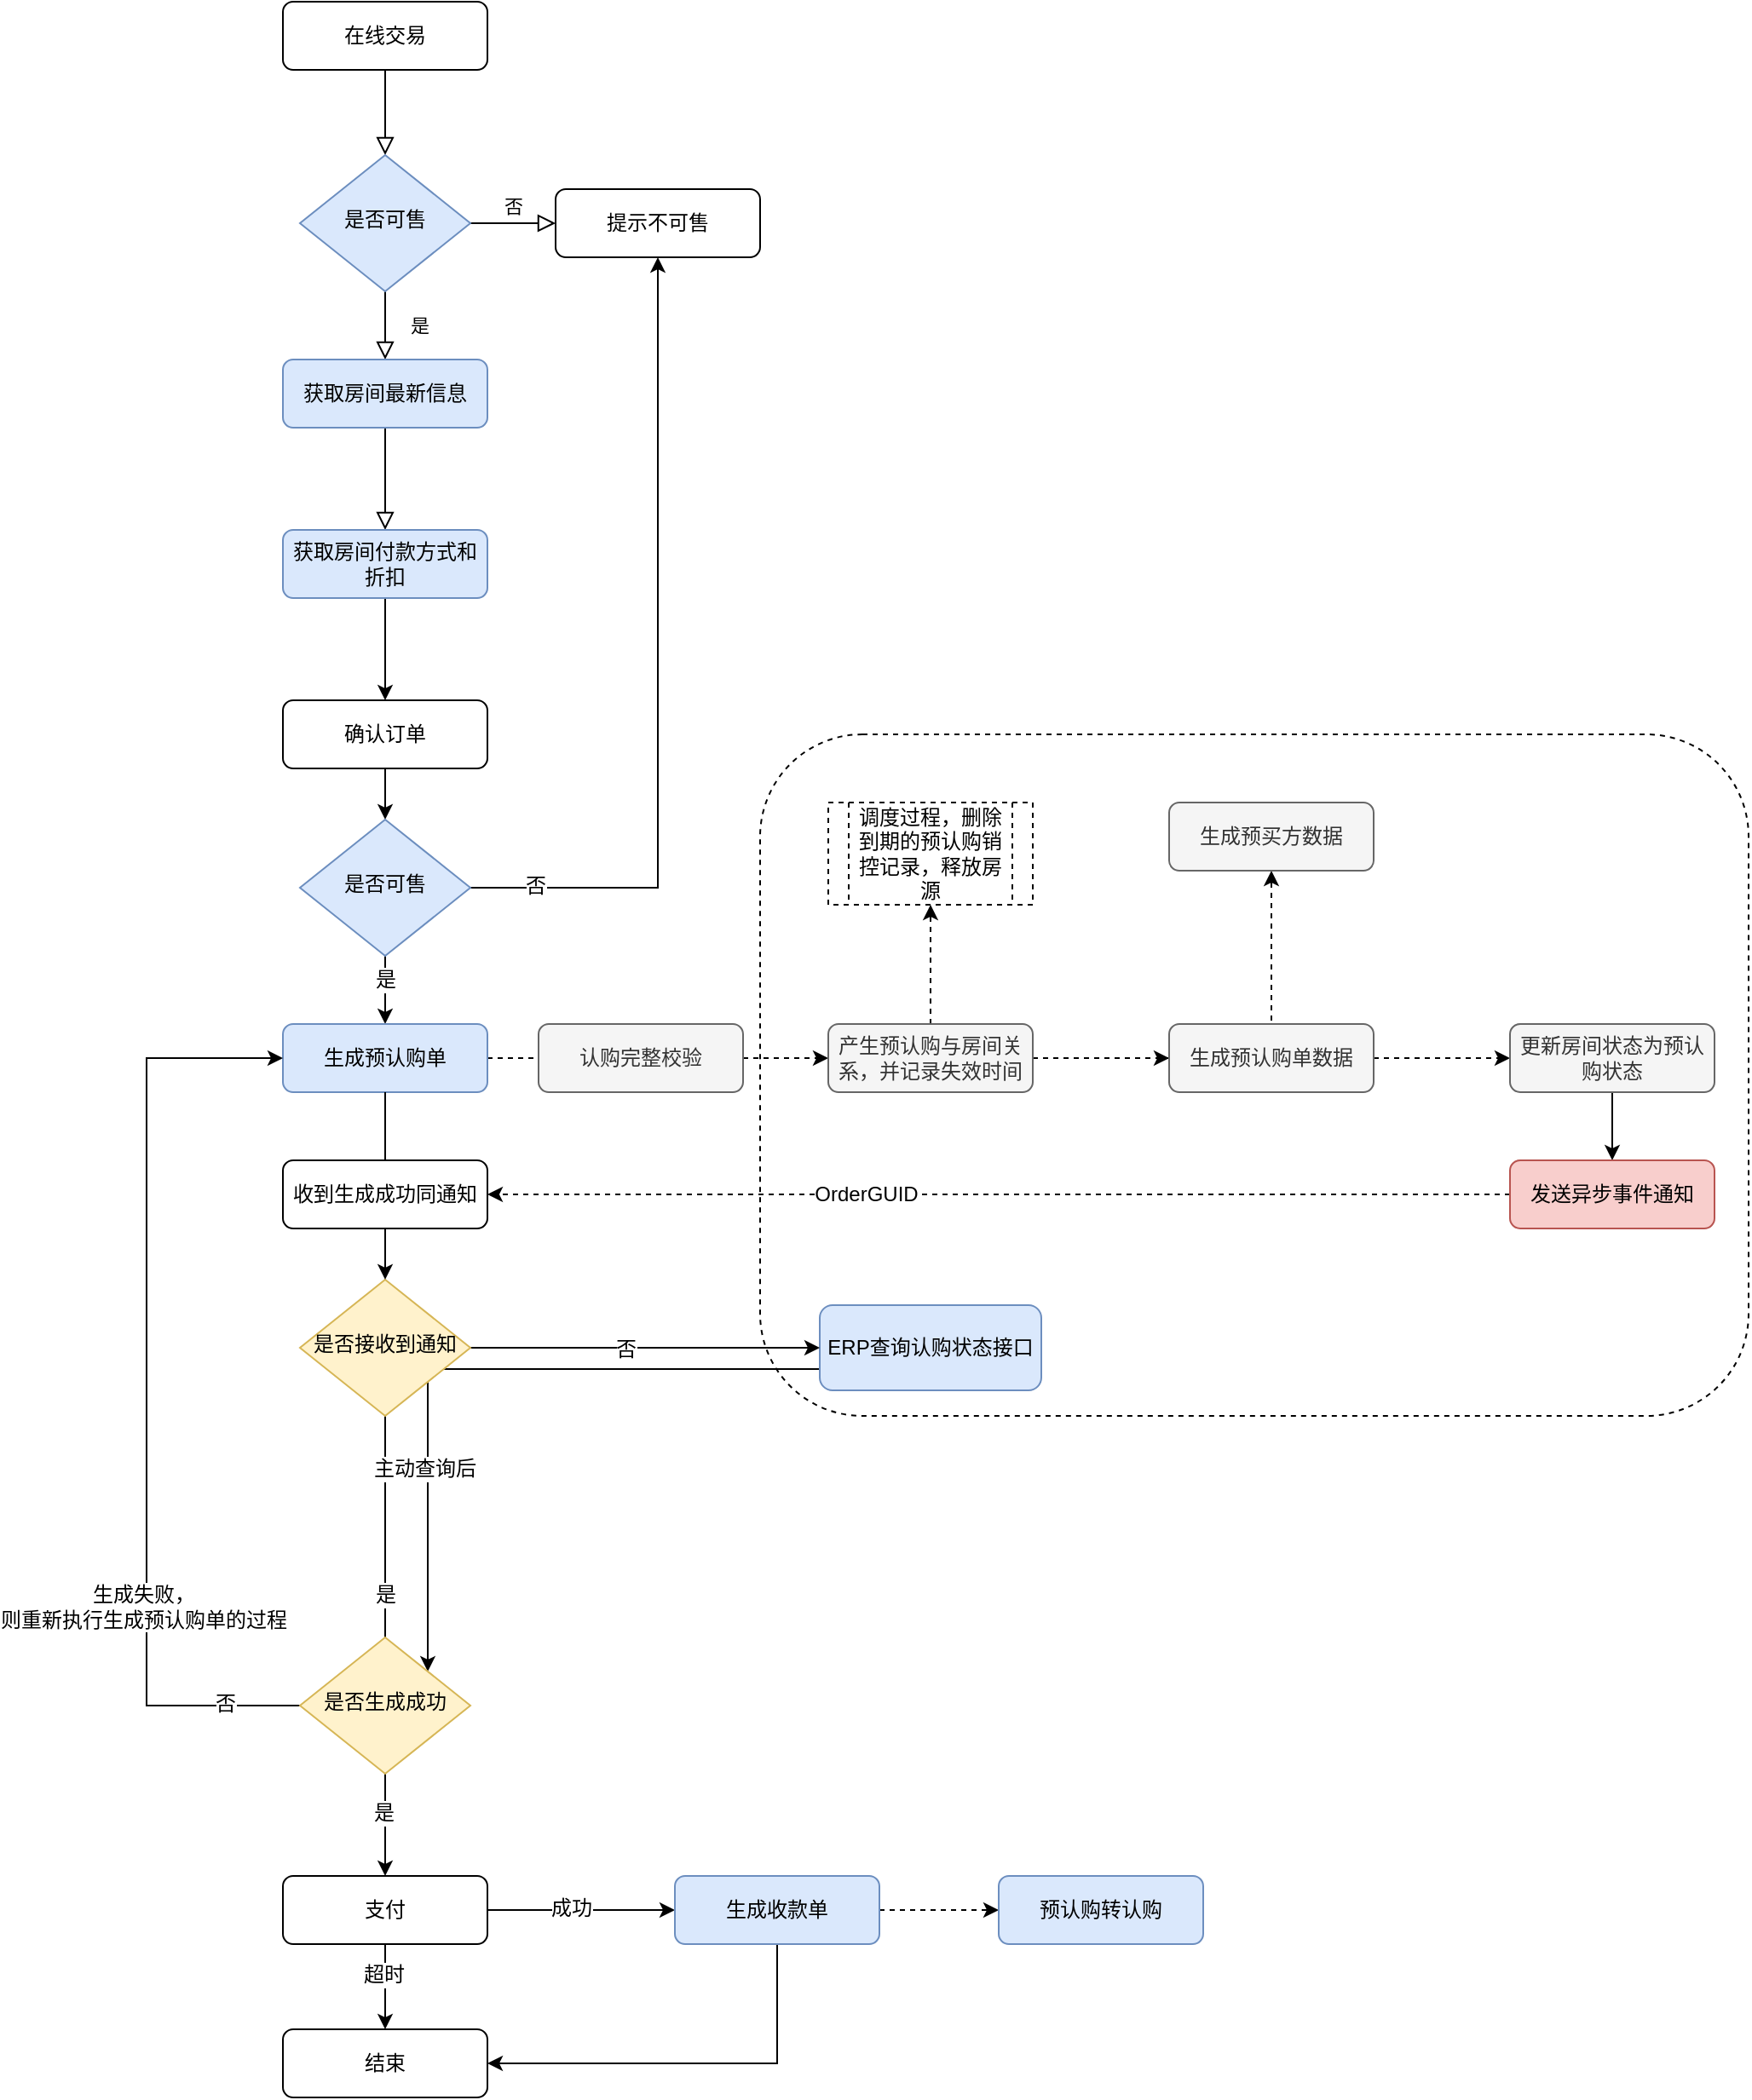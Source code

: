 <mxfile version="12.7.9" type="github" pages="2"><diagram id="C5RBs43oDa-KdzZeNtuy" name="Page-1"><mxGraphModel dx="1973" dy="740" grid="1" gridSize="10" guides="1" tooltips="1" connect="1" arrows="1" fold="1" page="1" pageScale="1" pageWidth="827" pageHeight="1169" math="0" shadow="0"><root><mxCell id="WIyWlLk6GJQsqaUBKTNV-0"/><mxCell id="WIyWlLk6GJQsqaUBKTNV-1" parent="WIyWlLk6GJQsqaUBKTNV-0"/><mxCell id="jmFXVTs4KUx3PmVGp-Kp-30" value="" style="rounded=1;whiteSpace=wrap;html=1;dashed=1;fillColor=none;" parent="WIyWlLk6GJQsqaUBKTNV-1" vertex="1"><mxGeometry x="440" y="510" width="580" height="400" as="geometry"/></mxCell><mxCell id="WIyWlLk6GJQsqaUBKTNV-2" value="" style="rounded=0;html=1;jettySize=auto;orthogonalLoop=1;fontSize=11;endArrow=block;endFill=0;endSize=8;strokeWidth=1;shadow=0;labelBackgroundColor=none;edgeStyle=orthogonalEdgeStyle;" parent="WIyWlLk6GJQsqaUBKTNV-1" source="WIyWlLk6GJQsqaUBKTNV-3" target="WIyWlLk6GJQsqaUBKTNV-6" edge="1"><mxGeometry relative="1" as="geometry"/></mxCell><mxCell id="WIyWlLk6GJQsqaUBKTNV-3" value="在线交易" style="rounded=1;whiteSpace=wrap;html=1;fontSize=12;glass=0;strokeWidth=1;shadow=0;" parent="WIyWlLk6GJQsqaUBKTNV-1" vertex="1"><mxGeometry x="160" y="80" width="120" height="40" as="geometry"/></mxCell><mxCell id="WIyWlLk6GJQsqaUBKTNV-4" value="是" style="rounded=0;html=1;jettySize=auto;orthogonalLoop=1;fontSize=11;endArrow=block;endFill=0;endSize=8;strokeWidth=1;shadow=0;labelBackgroundColor=none;edgeStyle=orthogonalEdgeStyle;" parent="WIyWlLk6GJQsqaUBKTNV-1" source="WIyWlLk6GJQsqaUBKTNV-6" edge="1"><mxGeometry y="20" relative="1" as="geometry"><mxPoint as="offset"/><mxPoint x="220" y="290" as="targetPoint"/></mxGeometry></mxCell><mxCell id="WIyWlLk6GJQsqaUBKTNV-5" value="否" style="edgeStyle=orthogonalEdgeStyle;rounded=0;html=1;jettySize=auto;orthogonalLoop=1;fontSize=11;endArrow=block;endFill=0;endSize=8;strokeWidth=1;shadow=0;labelBackgroundColor=none;" parent="WIyWlLk6GJQsqaUBKTNV-1" source="WIyWlLk6GJQsqaUBKTNV-6" target="WIyWlLk6GJQsqaUBKTNV-7" edge="1"><mxGeometry y="10" relative="1" as="geometry"><mxPoint as="offset"/></mxGeometry></mxCell><mxCell id="WIyWlLk6GJQsqaUBKTNV-6" value="是否可售" style="rhombus;whiteSpace=wrap;html=1;shadow=0;fontFamily=Helvetica;fontSize=12;align=center;strokeWidth=1;spacing=6;spacingTop=-4;fillColor=#dae8fc;strokeColor=#6c8ebf;" parent="WIyWlLk6GJQsqaUBKTNV-1" vertex="1"><mxGeometry x="170" y="170" width="100" height="80" as="geometry"/></mxCell><mxCell id="WIyWlLk6GJQsqaUBKTNV-7" value="提示不可售" style="rounded=1;whiteSpace=wrap;html=1;fontSize=12;glass=0;strokeWidth=1;shadow=0;" parent="WIyWlLk6GJQsqaUBKTNV-1" vertex="1"><mxGeometry x="320" y="190" width="120" height="40" as="geometry"/></mxCell><mxCell id="WIyWlLk6GJQsqaUBKTNV-8" value="" style="rounded=0;html=1;jettySize=auto;orthogonalLoop=1;fontSize=11;endArrow=block;endFill=0;endSize=8;strokeWidth=1;shadow=0;labelBackgroundColor=none;edgeStyle=orthogonalEdgeStyle;exitX=0.5;exitY=1;exitDx=0;exitDy=0;" parent="WIyWlLk6GJQsqaUBKTNV-1" source="jmFXVTs4KUx3PmVGp-Kp-1" target="WIyWlLk6GJQsqaUBKTNV-11" edge="1"><mxGeometry x="0.333" y="20" relative="1" as="geometry"><mxPoint as="offset"/><mxPoint x="220" y="370" as="sourcePoint"/></mxGeometry></mxCell><mxCell id="jmFXVTs4KUx3PmVGp-Kp-4" value="" style="edgeStyle=orthogonalEdgeStyle;rounded=0;orthogonalLoop=1;jettySize=auto;html=1;" parent="WIyWlLk6GJQsqaUBKTNV-1" source="WIyWlLk6GJQsqaUBKTNV-11" target="jmFXVTs4KUx3PmVGp-Kp-3" edge="1"><mxGeometry relative="1" as="geometry"/></mxCell><mxCell id="WIyWlLk6GJQsqaUBKTNV-11" value="获取房间付款方式和折扣" style="rounded=1;whiteSpace=wrap;html=1;fontSize=12;glass=0;strokeWidth=1;shadow=0;fillColor=#dae8fc;strokeColor=#6c8ebf;" parent="WIyWlLk6GJQsqaUBKTNV-1" vertex="1"><mxGeometry x="160" y="390" width="120" height="40" as="geometry"/></mxCell><mxCell id="jmFXVTs4KUx3PmVGp-Kp-6" value="" style="edgeStyle=orthogonalEdgeStyle;rounded=0;orthogonalLoop=1;jettySize=auto;html=1;" parent="WIyWlLk6GJQsqaUBKTNV-1" source="jmFXVTs4KUx3PmVGp-Kp-3" target="jmFXVTs4KUx3PmVGp-Kp-5" edge="1"><mxGeometry relative="1" as="geometry"/></mxCell><mxCell id="jmFXVTs4KUx3PmVGp-Kp-3" value="确认订单" style="rounded=1;whiteSpace=wrap;html=1;fontSize=12;glass=0;strokeWidth=1;shadow=0;" parent="WIyWlLk6GJQsqaUBKTNV-1" vertex="1"><mxGeometry x="160" y="490" width="120" height="40" as="geometry"/></mxCell><mxCell id="jmFXVTs4KUx3PmVGp-Kp-1" value="获取房间最新信息" style="rounded=1;whiteSpace=wrap;html=1;fontSize=12;glass=0;strokeWidth=1;shadow=0;fillColor=#dae8fc;strokeColor=#6c8ebf;" parent="WIyWlLk6GJQsqaUBKTNV-1" vertex="1"><mxGeometry x="160" y="290" width="120" height="40" as="geometry"/></mxCell><mxCell id="jmFXVTs4KUx3PmVGp-Kp-8" style="edgeStyle=orthogonalEdgeStyle;rounded=0;orthogonalLoop=1;jettySize=auto;html=1;entryX=0.5;entryY=1;entryDx=0;entryDy=0;" parent="WIyWlLk6GJQsqaUBKTNV-1" source="jmFXVTs4KUx3PmVGp-Kp-5" target="WIyWlLk6GJQsqaUBKTNV-7" edge="1"><mxGeometry relative="1" as="geometry"/></mxCell><mxCell id="jmFXVTs4KUx3PmVGp-Kp-10" value="否" style="text;html=1;align=center;verticalAlign=middle;resizable=0;points=[];labelBackgroundColor=#ffffff;" parent="jmFXVTs4KUx3PmVGp-Kp-8" vertex="1" connectable="0"><mxGeometry x="-0.842" y="1" relative="1" as="geometry"><mxPoint as="offset"/></mxGeometry></mxCell><mxCell id="jmFXVTs4KUx3PmVGp-Kp-12" value="" style="edgeStyle=orthogonalEdgeStyle;rounded=0;orthogonalLoop=1;jettySize=auto;html=1;" parent="WIyWlLk6GJQsqaUBKTNV-1" source="jmFXVTs4KUx3PmVGp-Kp-5" target="jmFXVTs4KUx3PmVGp-Kp-11" edge="1"><mxGeometry relative="1" as="geometry"/></mxCell><mxCell id="jmFXVTs4KUx3PmVGp-Kp-13" value="是" style="text;html=1;align=center;verticalAlign=middle;resizable=0;points=[];labelBackgroundColor=#ffffff;" parent="jmFXVTs4KUx3PmVGp-Kp-12" vertex="1" connectable="0"><mxGeometry x="-0.3" relative="1" as="geometry"><mxPoint as="offset"/></mxGeometry></mxCell><mxCell id="jmFXVTs4KUx3PmVGp-Kp-5" value="是否可售" style="rhombus;whiteSpace=wrap;html=1;shadow=0;fontFamily=Helvetica;fontSize=12;align=center;strokeWidth=1;spacing=6;spacingTop=-4;fillColor=#dae8fc;strokeColor=#6c8ebf;" parent="WIyWlLk6GJQsqaUBKTNV-1" vertex="1"><mxGeometry x="170" y="560" width="100" height="80" as="geometry"/></mxCell><mxCell id="jmFXVTs4KUx3PmVGp-Kp-15" value="" style="edgeStyle=orthogonalEdgeStyle;rounded=0;orthogonalLoop=1;jettySize=auto;html=1;" parent="WIyWlLk6GJQsqaUBKTNV-1" source="yJZ7L-MbfcapcsTrGJPC-8" target="jmFXVTs4KUx3PmVGp-Kp-14" edge="1"><mxGeometry relative="1" as="geometry"/></mxCell><mxCell id="yJZ7L-MbfcapcsTrGJPC-12" value="是" style="text;html=1;align=center;verticalAlign=middle;resizable=0;points=[];labelBackgroundColor=#ffffff;" vertex="1" connectable="0" parent="jmFXVTs4KUx3PmVGp-Kp-15"><mxGeometry x="-0.225" relative="1" as="geometry"><mxPoint as="offset"/></mxGeometry></mxCell><mxCell id="yJZ7L-MbfcapcsTrGJPC-18" value="是" style="text;html=1;align=center;verticalAlign=middle;resizable=0;points=[];labelBackgroundColor=#ffffff;" vertex="1" connectable="0" parent="jmFXVTs4KUx3PmVGp-Kp-15"><mxGeometry x="0.726" y="-1" relative="1" as="geometry"><mxPoint as="offset"/></mxGeometry></mxCell><mxCell id="jmFXVTs4KUx3PmVGp-Kp-29" value="" style="edgeStyle=orthogonalEdgeStyle;rounded=0;orthogonalLoop=1;jettySize=auto;html=1;dashed=1;entryX=0;entryY=0.5;entryDx=0;entryDy=0;" parent="WIyWlLk6GJQsqaUBKTNV-1" source="jmFXVTs4KUx3PmVGp-Kp-11" target="jmFXVTs4KUx3PmVGp-Kp-28" edge="1"><mxGeometry relative="1" as="geometry"/></mxCell><mxCell id="jmFXVTs4KUx3PmVGp-Kp-11" value="生成预认购单" style="rounded=1;whiteSpace=wrap;html=1;fontSize=12;glass=0;strokeWidth=1;shadow=0;fillColor=#dae8fc;strokeColor=#6c8ebf;" parent="WIyWlLk6GJQsqaUBKTNV-1" vertex="1"><mxGeometry x="160" y="680" width="120" height="40" as="geometry"/></mxCell><mxCell id="jmFXVTs4KUx3PmVGp-Kp-32" value="" style="edgeStyle=orthogonalEdgeStyle;rounded=0;orthogonalLoop=1;jettySize=auto;html=1;dashed=1;" parent="WIyWlLk6GJQsqaUBKTNV-1" source="jmFXVTs4KUx3PmVGp-Kp-28" target="jmFXVTs4KUx3PmVGp-Kp-31" edge="1"><mxGeometry relative="1" as="geometry"/></mxCell><mxCell id="jmFXVTs4KUx3PmVGp-Kp-34" value="" style="edgeStyle=orthogonalEdgeStyle;rounded=0;orthogonalLoop=1;jettySize=auto;html=1;dashed=1;" parent="WIyWlLk6GJQsqaUBKTNV-1" source="jmFXVTs4KUx3PmVGp-Kp-28" target="jmFXVTs4KUx3PmVGp-Kp-33" edge="1"><mxGeometry relative="1" as="geometry"/></mxCell><mxCell id="jmFXVTs4KUx3PmVGp-Kp-36" value="" style="edgeStyle=orthogonalEdgeStyle;rounded=0;orthogonalLoop=1;jettySize=auto;html=1;dashed=1;" parent="WIyWlLk6GJQsqaUBKTNV-1" source="jmFXVTs4KUx3PmVGp-Kp-28" target="jmFXVTs4KUx3PmVGp-Kp-35" edge="1"><mxGeometry relative="1" as="geometry"/></mxCell><mxCell id="jmFXVTs4KUx3PmVGp-Kp-28" value="产生预认购与房间关系，并记录失效时间" style="rounded=1;whiteSpace=wrap;html=1;fontSize=12;glass=0;strokeWidth=1;shadow=0;fillColor=#f5f5f5;strokeColor=#666666;fontColor=#333333;" parent="WIyWlLk6GJQsqaUBKTNV-1" vertex="1"><mxGeometry x="480" y="680" width="120" height="40" as="geometry"/></mxCell><mxCell id="jmFXVTs4KUx3PmVGp-Kp-38" value="" style="edgeStyle=orthogonalEdgeStyle;rounded=0;orthogonalLoop=1;jettySize=auto;html=1;dashed=1;" parent="WIyWlLk6GJQsqaUBKTNV-1" source="jmFXVTs4KUx3PmVGp-Kp-33" target="jmFXVTs4KUx3PmVGp-Kp-37" edge="1"><mxGeometry relative="1" as="geometry"/></mxCell><mxCell id="jmFXVTs4KUx3PmVGp-Kp-33" value="生成预认购单数据" style="rounded=1;whiteSpace=wrap;html=1;fontSize=12;glass=0;strokeWidth=1;shadow=0;fillColor=#f5f5f5;strokeColor=#666666;fontColor=#333333;" parent="WIyWlLk6GJQsqaUBKTNV-1" vertex="1"><mxGeometry x="680" y="680" width="120" height="40" as="geometry"/></mxCell><mxCell id="yJZ7L-MbfcapcsTrGJPC-5" value="" style="edgeStyle=orthogonalEdgeStyle;rounded=0;orthogonalLoop=1;jettySize=auto;html=1;" edge="1" parent="WIyWlLk6GJQsqaUBKTNV-1" source="jmFXVTs4KUx3PmVGp-Kp-37" target="yJZ7L-MbfcapcsTrGJPC-4"><mxGeometry relative="1" as="geometry"/></mxCell><mxCell id="jmFXVTs4KUx3PmVGp-Kp-37" value="更新房间状态为预认购状态" style="rounded=1;whiteSpace=wrap;html=1;fontSize=12;glass=0;strokeWidth=1;shadow=0;fillColor=#f5f5f5;strokeColor=#666666;fontColor=#333333;" parent="WIyWlLk6GJQsqaUBKTNV-1" vertex="1"><mxGeometry x="880" y="680" width="120" height="40" as="geometry"/></mxCell><mxCell id="yJZ7L-MbfcapcsTrGJPC-6" style="edgeStyle=orthogonalEdgeStyle;rounded=0;orthogonalLoop=1;jettySize=auto;html=1;entryX=1;entryY=0.5;entryDx=0;entryDy=0;dashed=1;" edge="1" parent="WIyWlLk6GJQsqaUBKTNV-1" source="yJZ7L-MbfcapcsTrGJPC-4" target="yJZ7L-MbfcapcsTrGJPC-3"><mxGeometry relative="1" as="geometry"/></mxCell><mxCell id="rCrwldFXhKDkrm8vjbDI-0" value="OrderGUID" style="text;html=1;align=center;verticalAlign=middle;resizable=0;points=[];labelBackgroundColor=#ffffff;" vertex="1" connectable="0" parent="yJZ7L-MbfcapcsTrGJPC-6"><mxGeometry x="0.26" relative="1" as="geometry"><mxPoint as="offset"/></mxGeometry></mxCell><mxCell id="yJZ7L-MbfcapcsTrGJPC-4" value="发送异步事件通知" style="rounded=1;whiteSpace=wrap;html=1;fontSize=12;glass=0;strokeWidth=1;shadow=0;fillColor=#f8cecc;strokeColor=#b85450;" vertex="1" parent="WIyWlLk6GJQsqaUBKTNV-1"><mxGeometry x="880" y="760" width="120" height="40" as="geometry"/></mxCell><mxCell id="jmFXVTs4KUx3PmVGp-Kp-31" value="生成预买方数据" style="rounded=1;whiteSpace=wrap;html=1;fontSize=12;glass=0;strokeWidth=1;shadow=0;fillColor=#f5f5f5;strokeColor=#666666;fontColor=#333333;" parent="WIyWlLk6GJQsqaUBKTNV-1" vertex="1"><mxGeometry x="680" y="550" width="120" height="40" as="geometry"/></mxCell><mxCell id="jmFXVTs4KUx3PmVGp-Kp-17" value="" style="edgeStyle=orthogonalEdgeStyle;rounded=0;orthogonalLoop=1;jettySize=auto;html=1;" parent="WIyWlLk6GJQsqaUBKTNV-1" source="jmFXVTs4KUx3PmVGp-Kp-14" target="jmFXVTs4KUx3PmVGp-Kp-16" edge="1"><mxGeometry relative="1" as="geometry"/></mxCell><mxCell id="jmFXVTs4KUx3PmVGp-Kp-22" value="成功" style="text;html=1;align=center;verticalAlign=middle;resizable=0;points=[];labelBackgroundColor=#ffffff;" parent="jmFXVTs4KUx3PmVGp-Kp-17" vertex="1" connectable="0"><mxGeometry x="-0.109" y="1" relative="1" as="geometry"><mxPoint as="offset"/></mxGeometry></mxCell><mxCell id="jmFXVTs4KUx3PmVGp-Kp-24" value="" style="edgeStyle=orthogonalEdgeStyle;rounded=0;orthogonalLoop=1;jettySize=auto;html=1;" parent="WIyWlLk6GJQsqaUBKTNV-1" source="jmFXVTs4KUx3PmVGp-Kp-14" target="jmFXVTs4KUx3PmVGp-Kp-23" edge="1"><mxGeometry relative="1" as="geometry"/></mxCell><mxCell id="jmFXVTs4KUx3PmVGp-Kp-25" value="超时" style="text;html=1;align=center;verticalAlign=middle;resizable=0;points=[];labelBackgroundColor=#ffffff;" parent="jmFXVTs4KUx3PmVGp-Kp-24" vertex="1" connectable="0"><mxGeometry x="-0.275" y="-1" relative="1" as="geometry"><mxPoint as="offset"/></mxGeometry></mxCell><mxCell id="jmFXVTs4KUx3PmVGp-Kp-14" value="支付" style="rounded=1;whiteSpace=wrap;html=1;fontSize=12;glass=0;strokeWidth=1;shadow=0;" parent="WIyWlLk6GJQsqaUBKTNV-1" vertex="1"><mxGeometry x="160" y="1180" width="120" height="40" as="geometry"/></mxCell><mxCell id="jmFXVTs4KUx3PmVGp-Kp-23" value="结束" style="rounded=1;whiteSpace=wrap;html=1;fontSize=12;glass=0;strokeWidth=1;shadow=0;" parent="WIyWlLk6GJQsqaUBKTNV-1" vertex="1"><mxGeometry x="160" y="1270" width="120" height="40" as="geometry"/></mxCell><mxCell id="jmFXVTs4KUx3PmVGp-Kp-19" value="" style="edgeStyle=orthogonalEdgeStyle;rounded=0;orthogonalLoop=1;jettySize=auto;html=1;dashed=1;" parent="WIyWlLk6GJQsqaUBKTNV-1" source="jmFXVTs4KUx3PmVGp-Kp-16" target="jmFXVTs4KUx3PmVGp-Kp-18" edge="1"><mxGeometry relative="1" as="geometry"/></mxCell><mxCell id="jmFXVTs4KUx3PmVGp-Kp-26" style="edgeStyle=orthogonalEdgeStyle;rounded=0;orthogonalLoop=1;jettySize=auto;html=1;entryX=1;entryY=0.5;entryDx=0;entryDy=0;" parent="WIyWlLk6GJQsqaUBKTNV-1" source="jmFXVTs4KUx3PmVGp-Kp-16" target="jmFXVTs4KUx3PmVGp-Kp-23" edge="1"><mxGeometry relative="1" as="geometry"><Array as="points"><mxPoint x="450" y="1290"/></Array></mxGeometry></mxCell><mxCell id="jmFXVTs4KUx3PmVGp-Kp-16" value="生成收款单" style="rounded=1;whiteSpace=wrap;html=1;fontSize=12;glass=0;strokeWidth=1;shadow=0;fillColor=#dae8fc;strokeColor=#6c8ebf;" parent="WIyWlLk6GJQsqaUBKTNV-1" vertex="1"><mxGeometry x="390" y="1180" width="120" height="40" as="geometry"/></mxCell><mxCell id="jmFXVTs4KUx3PmVGp-Kp-18" value="预认购转认购" style="rounded=1;whiteSpace=wrap;html=1;fontSize=12;glass=0;strokeWidth=1;shadow=0;fillColor=#dae8fc;strokeColor=#6c8ebf;" parent="WIyWlLk6GJQsqaUBKTNV-1" vertex="1"><mxGeometry x="580" y="1180" width="120" height="40" as="geometry"/></mxCell><mxCell id="jmFXVTs4KUx3PmVGp-Kp-35" value="调度过程，删除到期的预认购销控记录，释放房源" style="shape=process;whiteSpace=wrap;html=1;backgroundOutline=1;dashed=1;fillColor=none;" parent="WIyWlLk6GJQsqaUBKTNV-1" vertex="1"><mxGeometry x="480" y="550" width="120" height="60" as="geometry"/></mxCell><mxCell id="jmFXVTs4KUx3PmVGp-Kp-40" value="认购完整校验" style="rounded=1;whiteSpace=wrap;html=1;fontSize=12;glass=0;strokeWidth=1;shadow=0;fillColor=#f5f5f5;strokeColor=#666666;fontColor=#333333;" parent="WIyWlLk6GJQsqaUBKTNV-1" vertex="1"><mxGeometry x="310" y="680" width="120" height="40" as="geometry"/></mxCell><mxCell id="yJZ7L-MbfcapcsTrGJPC-16" style="edgeStyle=orthogonalEdgeStyle;rounded=0;orthogonalLoop=1;jettySize=auto;html=1;exitX=0;exitY=0.75;exitDx=0;exitDy=0;entryX=1;entryY=0;entryDx=0;entryDy=0;" edge="1" parent="WIyWlLk6GJQsqaUBKTNV-1" source="yJZ7L-MbfcapcsTrGJPC-7" target="yJZ7L-MbfcapcsTrGJPC-13"><mxGeometry relative="1" as="geometry"/></mxCell><mxCell id="yJZ7L-MbfcapcsTrGJPC-17" value="主动查询后" style="text;html=1;align=center;verticalAlign=middle;resizable=0;points=[];labelBackgroundColor=#ffffff;" vertex="1" connectable="0" parent="yJZ7L-MbfcapcsTrGJPC-16"><mxGeometry x="0.129" y="58" relative="1" as="geometry"><mxPoint x="-60" y="58" as="offset"/></mxGeometry></mxCell><mxCell id="yJZ7L-MbfcapcsTrGJPC-7" value="ERP查询认购状态接口" style="rounded=1;whiteSpace=wrap;html=1;fontSize=12;glass=0;strokeWidth=1;shadow=0;fillColor=#dae8fc;strokeColor=#6c8ebf;" vertex="1" parent="WIyWlLk6GJQsqaUBKTNV-1"><mxGeometry x="475" y="845" width="130" height="50" as="geometry"/></mxCell><mxCell id="yJZ7L-MbfcapcsTrGJPC-10" style="edgeStyle=orthogonalEdgeStyle;rounded=0;orthogonalLoop=1;jettySize=auto;html=1;entryX=0;entryY=0.5;entryDx=0;entryDy=0;" edge="1" parent="WIyWlLk6GJQsqaUBKTNV-1" source="yJZ7L-MbfcapcsTrGJPC-8" target="yJZ7L-MbfcapcsTrGJPC-7"><mxGeometry relative="1" as="geometry"/></mxCell><mxCell id="yJZ7L-MbfcapcsTrGJPC-11" value="否" style="text;html=1;align=center;verticalAlign=middle;resizable=0;points=[];labelBackgroundColor=#ffffff;" vertex="1" connectable="0" parent="yJZ7L-MbfcapcsTrGJPC-10"><mxGeometry x="-0.114" y="-1" relative="1" as="geometry"><mxPoint as="offset"/></mxGeometry></mxCell><mxCell id="yJZ7L-MbfcapcsTrGJPC-8" value="是否接收到通知" style="rhombus;whiteSpace=wrap;html=1;shadow=0;fontFamily=Helvetica;fontSize=12;align=center;strokeWidth=1;spacing=6;spacingTop=-4;fillColor=#fff2cc;strokeColor=#d6b656;" vertex="1" parent="WIyWlLk6GJQsqaUBKTNV-1"><mxGeometry x="170" y="830" width="100" height="80" as="geometry"/></mxCell><mxCell id="yJZ7L-MbfcapcsTrGJPC-9" value="" style="edgeStyle=orthogonalEdgeStyle;rounded=0;orthogonalLoop=1;jettySize=auto;html=1;" edge="1" parent="WIyWlLk6GJQsqaUBKTNV-1" source="jmFXVTs4KUx3PmVGp-Kp-11" target="yJZ7L-MbfcapcsTrGJPC-8"><mxGeometry relative="1" as="geometry"><mxPoint x="220" y="720" as="sourcePoint"/><mxPoint x="220" y="1039" as="targetPoint"/></mxGeometry></mxCell><mxCell id="yJZ7L-MbfcapcsTrGJPC-3" value="收到生成成功同通知" style="rounded=1;whiteSpace=wrap;html=1;fontSize=12;glass=0;strokeWidth=1;shadow=0;" vertex="1" parent="WIyWlLk6GJQsqaUBKTNV-1"><mxGeometry x="160" y="760" width="120" height="40" as="geometry"/></mxCell><mxCell id="yJZ7L-MbfcapcsTrGJPC-19" style="edgeStyle=orthogonalEdgeStyle;rounded=0;orthogonalLoop=1;jettySize=auto;html=1;entryX=0;entryY=0.5;entryDx=0;entryDy=0;" edge="1" parent="WIyWlLk6GJQsqaUBKTNV-1" source="yJZ7L-MbfcapcsTrGJPC-13" target="jmFXVTs4KUx3PmVGp-Kp-11"><mxGeometry relative="1" as="geometry"><mxPoint x="60" y="840" as="targetPoint"/><Array as="points"><mxPoint x="80" y="1080"/><mxPoint x="80" y="700"/></Array></mxGeometry></mxCell><mxCell id="yJZ7L-MbfcapcsTrGJPC-20" value="否" style="text;html=1;align=center;verticalAlign=middle;resizable=0;points=[];labelBackgroundColor=#ffffff;" vertex="1" connectable="0" parent="yJZ7L-MbfcapcsTrGJPC-19"><mxGeometry x="-0.84" y="-1" relative="1" as="geometry"><mxPoint as="offset"/></mxGeometry></mxCell><mxCell id="yJZ7L-MbfcapcsTrGJPC-21" value="生成失败，&lt;br&gt;则重新执行生成预认购单的过程" style="text;html=1;align=center;verticalAlign=middle;resizable=0;points=[];labelBackgroundColor=#ffffff;" vertex="1" connectable="0" parent="yJZ7L-MbfcapcsTrGJPC-19"><mxGeometry x="-0.673" y="-58" relative="1" as="geometry"><mxPoint x="-60" y="-58" as="offset"/></mxGeometry></mxCell><mxCell id="yJZ7L-MbfcapcsTrGJPC-13" value="是否生成成功" style="rhombus;whiteSpace=wrap;html=1;shadow=0;fontFamily=Helvetica;fontSize=12;align=center;strokeWidth=1;spacing=6;spacingTop=-4;fillColor=#fff2cc;strokeColor=#d6b656;" vertex="1" parent="WIyWlLk6GJQsqaUBKTNV-1"><mxGeometry x="170" y="1040" width="100" height="80" as="geometry"/></mxCell></root></mxGraphModel></diagram><diagram id="UAOHwgsPn5oRJVbKZD4D" name="Page-2"><mxGraphModel dx="1973" dy="740" grid="1" gridSize="10" guides="1" tooltips="1" connect="1" arrows="1" fold="1" page="1" pageScale="1" pageWidth="827" pageHeight="1169" math="0" shadow="0"><root><mxCell id="fN_x1cuktMriC7Fmf3AS-0"/><mxCell id="fN_x1cuktMriC7Fmf3AS-1" parent="fN_x1cuktMriC7Fmf3AS-0"/><mxCell id="fN_x1cuktMriC7Fmf3AS-2" value="s_Order 预认购" style="swimlane;fontStyle=2;align=center;verticalAlign=top;childLayout=stackLayout;horizontal=1;startSize=26;horizontalStack=0;resizeParent=1;resizeLast=0;collapsible=1;marginBottom=0;rounded=0;shadow=0;strokeWidth=1;" vertex="1" parent="fN_x1cuktMriC7Fmf3AS-1"><mxGeometry x="-15" y="70" width="210" height="286" as="geometry"><mxRectangle x="230" y="140" width="160" height="26" as="alternateBounds"/></mxGeometry></mxCell><mxCell id="fN_x1cuktMriC7Fmf3AS-3" value="PreOrderGUID 主键" style="text;align=left;verticalAlign=top;spacingLeft=4;spacingRight=4;overflow=hidden;rotatable=0;points=[[0,0.5],[1,0.5]];portConstraint=eastwest;" vertex="1" parent="fN_x1cuktMriC7Fmf3AS-2"><mxGeometry y="26" width="210" height="26" as="geometry"/></mxCell><mxCell id="fN_x1cuktMriC7Fmf3AS-4" value="PayFormGUID 付款方式" style="text;align=left;verticalAlign=top;spacingLeft=4;spacingRight=4;overflow=hidden;rotatable=0;points=[[0,0.5],[1,0.5]];portConstraint=eastwest;rounded=0;shadow=0;html=0;" vertex="1" parent="fN_x1cuktMriC7Fmf3AS-2"><mxGeometry y="52" width="210" height="26" as="geometry"/></mxCell><mxCell id="fN_x1cuktMriC7Fmf3AS-5" value="RoomGUID 房间" style="text;align=left;verticalAlign=top;spacingLeft=4;spacingRight=4;overflow=hidden;rotatable=0;points=[[0,0.5],[1,0.5]];portConstraint=eastwest;rounded=0;shadow=0;html=0;" vertex="1" parent="fN_x1cuktMriC7Fmf3AS-2"><mxGeometry y="78" width="210" height="26" as="geometry"/></mxCell><mxCell id="fN_x1cuktMriC7Fmf3AS-6" value="CjBldPrice 建筑成交单价" style="text;strokeColor=none;fillColor=none;align=left;verticalAlign=top;spacingLeft=4;spacingRight=4;overflow=hidden;rotatable=0;points=[[0,0.5],[1,0.5]];portConstraint=eastwest;" vertex="1" parent="fN_x1cuktMriC7Fmf3AS-2"><mxGeometry y="104" width="210" height="26" as="geometry"/></mxCell><mxCell id="fN_x1cuktMriC7Fmf3AS-7" value="CjTnPrice 套内成交单价" style="text;strokeColor=none;fillColor=none;align=left;verticalAlign=top;spacingLeft=4;spacingRight=4;overflow=hidden;rotatable=0;points=[[0,0.5],[1,0.5]];portConstraint=eastwest;" vertex="1" parent="fN_x1cuktMriC7Fmf3AS-2"><mxGeometry y="130" width="210" height="26" as="geometry"/></mxCell><mxCell id="fN_x1cuktMriC7Fmf3AS-8" value="CjTotal 成交总价" style="text;strokeColor=none;fillColor=none;align=left;verticalAlign=top;spacingLeft=4;spacingRight=4;overflow=hidden;rotatable=0;points=[[0,0.5],[1,0.5]];portConstraint=eastwest;" vertex="1" parent="fN_x1cuktMriC7Fmf3AS-2"><mxGeometry y="156" width="210" height="26" as="geometry"/></mxCell><mxCell id="fN_x1cuktMriC7Fmf3AS-9" value="BcxyCjBldPrice 补充协议建筑单价&#10;" style="text;strokeColor=none;fillColor=none;align=left;verticalAlign=top;spacingLeft=4;spacingRight=4;overflow=hidden;rotatable=0;points=[[0,0.5],[1,0.5]];portConstraint=eastwest;" vertex="1" parent="fN_x1cuktMriC7Fmf3AS-2"><mxGeometry y="182" width="210" height="26" as="geometry"/></mxCell><mxCell id="fN_x1cuktMriC7Fmf3AS-10" value="BcxyCjTnPrice 补充协议套内单价" style="text;strokeColor=none;fillColor=none;align=left;verticalAlign=top;spacingLeft=4;spacingRight=4;overflow=hidden;rotatable=0;points=[[0,0.5],[1,0.5]];portConstraint=eastwest;" vertex="1" parent="fN_x1cuktMriC7Fmf3AS-2"><mxGeometry y="208" width="210" height="26" as="geometry"/></mxCell><mxCell id="fN_x1cuktMriC7Fmf3AS-11" value="BcxyCjTotal 补充协议总价" style="text;strokeColor=none;fillColor=none;align=left;verticalAlign=top;spacingLeft=4;spacingRight=4;overflow=hidden;rotatable=0;points=[[0,0.5],[1,0.5]];portConstraint=eastwest;" vertex="1" parent="fN_x1cuktMriC7Fmf3AS-2"><mxGeometry y="234" width="210" height="26" as="geometry"/></mxCell><mxCell id="fN_x1cuktMriC7Fmf3AS-12" value="StatusEnum  状态" style="text;strokeColor=none;fillColor=none;align=left;verticalAlign=top;spacingLeft=4;spacingRight=4;overflow=hidden;rotatable=0;points=[[0,0.5],[1,0.5]];portConstraint=eastwest;" vertex="1" parent="fN_x1cuktMriC7Fmf3AS-2"><mxGeometry y="260" width="210" height="26" as="geometry"/></mxCell><mxCell id="fN_x1cuktMriC7Fmf3AS-22" value="x_s_PreOrderSaleControl  预认购销控" style="swimlane;fontStyle=0;childLayout=stackLayout;horizontal=1;startSize=26;fillColor=none;horizontalStack=0;resizeParent=1;resizeParentMax=0;resizeLast=0;collapsible=1;marginBottom=0;" vertex="1" parent="fN_x1cuktMriC7Fmf3AS-1"><mxGeometry x="-20" y="480" width="220" height="130" as="geometry"/></mxCell><mxCell id="fN_x1cuktMriC7Fmf3AS-23" value="PreOrderSaleControlGUID 主键" style="text;strokeColor=none;fillColor=none;align=left;verticalAlign=top;spacingLeft=4;spacingRight=4;overflow=hidden;rotatable=0;points=[[0,0.5],[1,0.5]];portConstraint=eastwest;" vertex="1" parent="fN_x1cuktMriC7Fmf3AS-22"><mxGeometry y="26" width="220" height="26" as="geometry"/></mxCell><mxCell id="fN_x1cuktMriC7Fmf3AS-24" value="RoomGUID 房间" style="text;strokeColor=none;fillColor=none;align=left;verticalAlign=top;spacingLeft=4;spacingRight=4;overflow=hidden;rotatable=0;points=[[0,0.5],[1,0.5]];portConstraint=eastwest;" vertex="1" parent="fN_x1cuktMriC7Fmf3AS-22"><mxGeometry y="52" width="220" height="26" as="geometry"/></mxCell><mxCell id="fN_x1cuktMriC7Fmf3AS-25" value="OrderGUID 预认购" style="text;strokeColor=none;fillColor=none;align=left;verticalAlign=top;spacingLeft=4;spacingRight=4;overflow=hidden;rotatable=0;points=[[0,0.5],[1,0.5]];portConstraint=eastwest;" vertex="1" parent="fN_x1cuktMriC7Fmf3AS-22"><mxGeometry y="78" width="220" height="26" as="geometry"/></mxCell><mxCell id="fN_x1cuktMriC7Fmf3AS-26" value="ExpireDate 到期时间" style="text;strokeColor=none;fillColor=none;align=left;verticalAlign=top;spacingLeft=4;spacingRight=4;overflow=hidden;rotatable=0;points=[[0,0.5],[1,0.5]];portConstraint=eastwest;" vertex="1" parent="fN_x1cuktMriC7Fmf3AS-22"><mxGeometry y="104" width="220" height="26" as="geometry"/></mxCell><mxCell id="fN_x1cuktMriC7Fmf3AS-27" value="" style="endArrow=block;endFill=1;html=1;edgeStyle=orthogonalEdgeStyle;align=left;verticalAlign=top;entryX=0.467;entryY=0.962;entryDx=0;entryDy=0;entryPerimeter=0;" edge="1" parent="fN_x1cuktMriC7Fmf3AS-22" target="fN_x1cuktMriC7Fmf3AS-12"><mxGeometry x="-1" relative="1" as="geometry"><mxPoint x="100" y="-1" as="sourcePoint"/><mxPoint x="260" y="-1" as="targetPoint"/></mxGeometry></mxCell><mxCell id="fN_x1cuktMriC7Fmf3AS-28" value="1" style="resizable=0;html=1;align=left;verticalAlign=bottom;labelBackgroundColor=#ffffff;fontSize=10;" connectable="0" vertex="1" parent="fN_x1cuktMriC7Fmf3AS-27"><mxGeometry x="-1" relative="1" as="geometry"/></mxCell><mxCell id="fN_x1cuktMriC7Fmf3AS-29" value="到期删除记录，并更新PreOrder状态为关闭，更新房间状态为待售&lt;br style=&quot;font-size: 16px;&quot;&gt;销控图：根据房间状态来显示颜色&lt;br style=&quot;font-size: 16px;&quot;&gt;划出面板：预认购划出面板使用预认购销控表中的到期时间来计时&lt;br style=&quot;font-size: 16px;&quot;&gt;并发控制：房间状态为预认购的房间不能再次预认购&lt;br style=&quot;font-size: 16px;&quot;&gt;调度任务：定时扫描预认购销控表中的数据，删除到期数据并处理预认购表和房间表的状态" style="text;html=1;align=left;verticalAlign=middle;resizable=0;points=[];autosize=1;fontSize=16;" vertex="1" parent="fN_x1cuktMriC7Fmf3AS-1"><mxGeometry x="215" y="350" width="660" height="100" as="geometry"/></mxCell></root></mxGraphModel></diagram></mxfile>